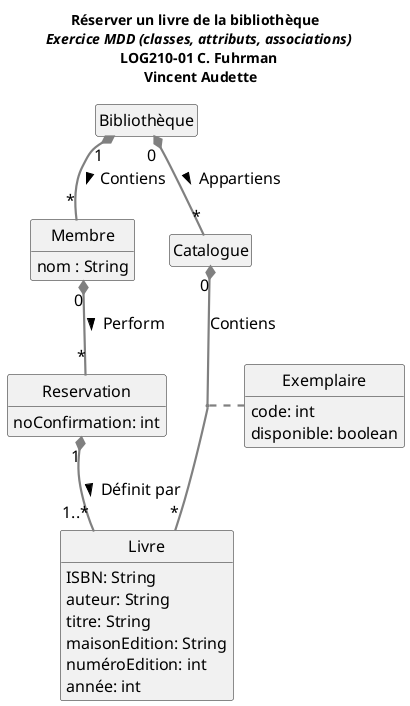 @startuml
skinparam style strictuml
skinparam DefaultFontName Arial
skinparam DefaultFontSize 16
skinparam DefaultFontStyle bold
skinparam ArrowThickness 2.2
skinparam ArrowColor #gray
hide empty members

title Réserver un livre de la bibliothèque  \n<I>Exercice MDD (classes, attributs, associations)</i>\nLOG210-01 C. Fuhrman\n Vincent Audette

class "Membre" as mb {
  nom : String
}

class "Bibliothèque" as bib {

}

class "Exemplaire" as exemp {
    code: int
    disponible: boolean

}

class "Reservation" as rsv {
    noConfirmation: int
}

class "Livre" as livre {
    ISBN: String
    auteur: String
    titre: String
    maisonEdition: String
    numéroEdition: int
    année: int
}

class "Catalogue" as catalog {

}

bib "1" *-- "*" mb : Contiens >
mb "0" *-- "*" rsv: Perform >
bib "0" *-- "*" catalog: Appartiens >
catalog "0" *-- "*" livre: Contiens
(catalog, livre) .. exemp
rsv "1" *-- "1..*" livre : Définit par >

@enduml